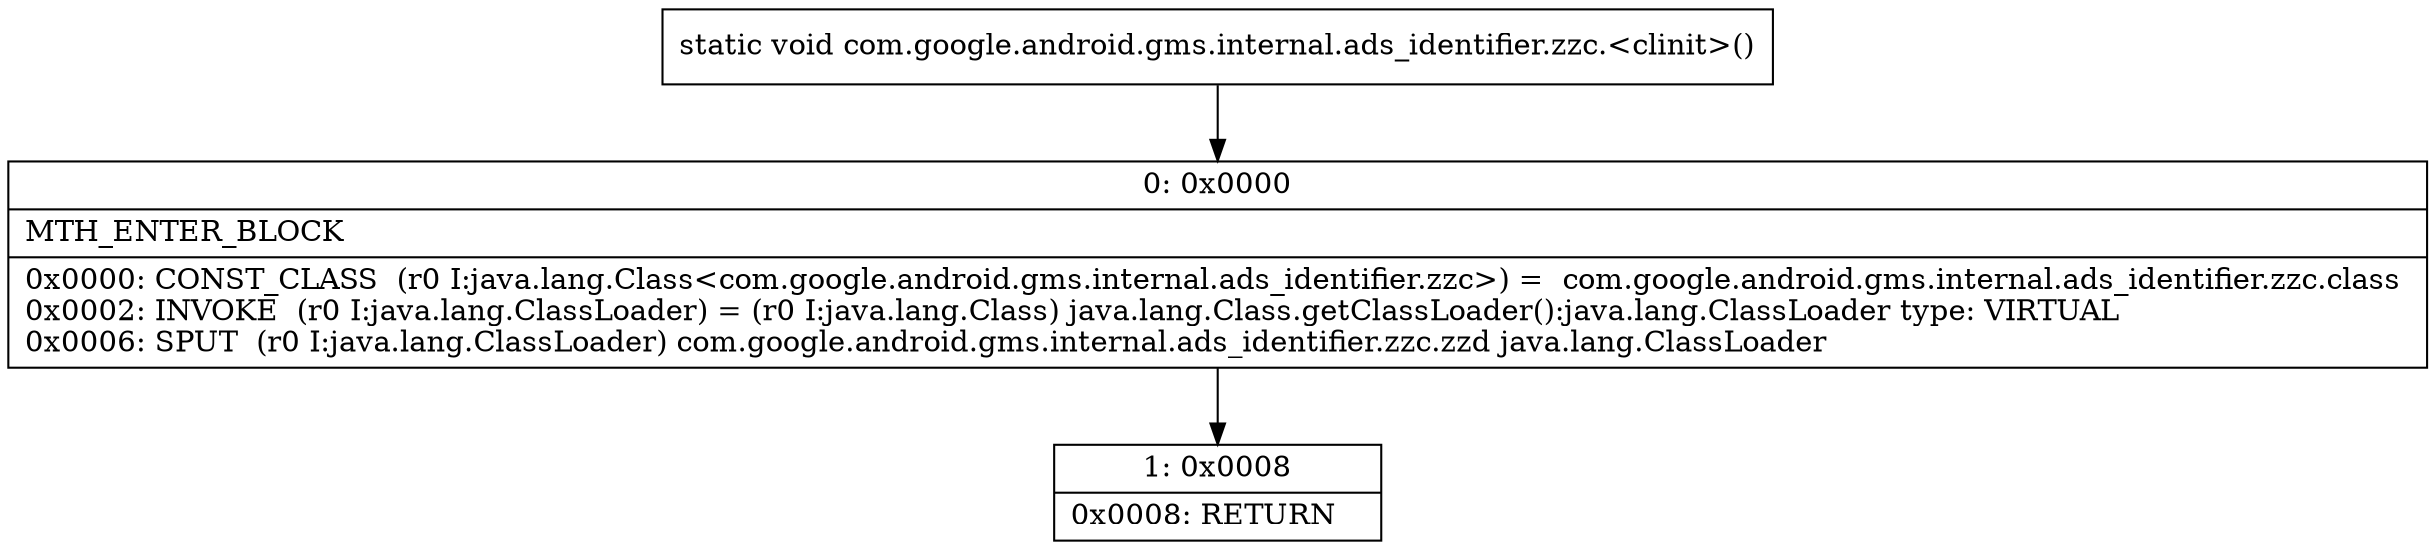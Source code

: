 digraph "CFG forcom.google.android.gms.internal.ads_identifier.zzc.\<clinit\>()V" {
Node_0 [shape=record,label="{0\:\ 0x0000|MTH_ENTER_BLOCK\l|0x0000: CONST_CLASS  (r0 I:java.lang.Class\<com.google.android.gms.internal.ads_identifier.zzc\>) =  com.google.android.gms.internal.ads_identifier.zzc.class \l0x0002: INVOKE  (r0 I:java.lang.ClassLoader) = (r0 I:java.lang.Class) java.lang.Class.getClassLoader():java.lang.ClassLoader type: VIRTUAL \l0x0006: SPUT  (r0 I:java.lang.ClassLoader) com.google.android.gms.internal.ads_identifier.zzc.zzd java.lang.ClassLoader \l}"];
Node_1 [shape=record,label="{1\:\ 0x0008|0x0008: RETURN   \l}"];
MethodNode[shape=record,label="{static void com.google.android.gms.internal.ads_identifier.zzc.\<clinit\>() }"];
MethodNode -> Node_0;
Node_0 -> Node_1;
}

